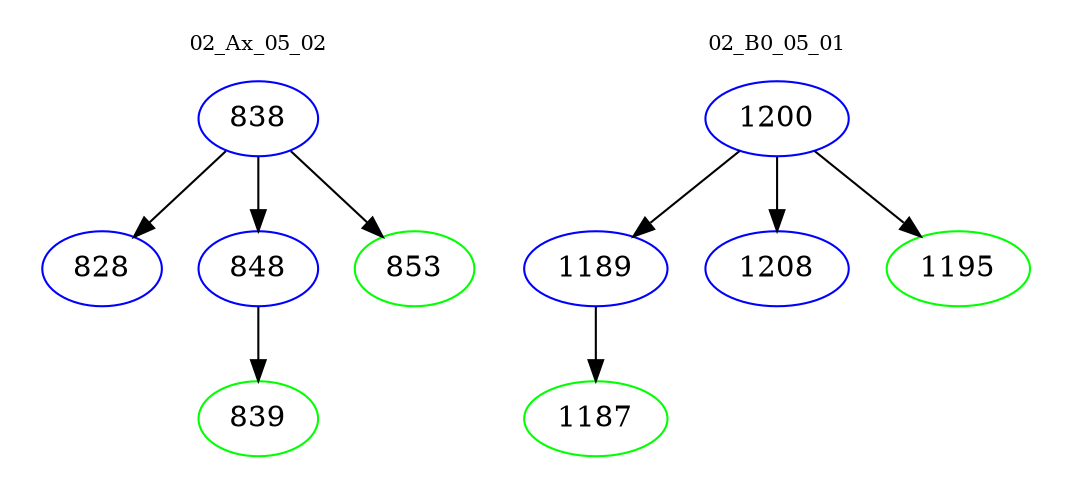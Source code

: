 digraph{
subgraph cluster_0 {
color = white
label = "02_Ax_05_02";
fontsize=10;
T0_838 [label="838", color="blue"]
T0_838 -> T0_828 [color="black"]
T0_828 [label="828", color="blue"]
T0_838 -> T0_848 [color="black"]
T0_848 [label="848", color="blue"]
T0_848 -> T0_839 [color="black"]
T0_839 [label="839", color="green"]
T0_838 -> T0_853 [color="black"]
T0_853 [label="853", color="green"]
}
subgraph cluster_1 {
color = white
label = "02_B0_05_01";
fontsize=10;
T1_1200 [label="1200", color="blue"]
T1_1200 -> T1_1189 [color="black"]
T1_1189 [label="1189", color="blue"]
T1_1189 -> T1_1187 [color="black"]
T1_1187 [label="1187", color="green"]
T1_1200 -> T1_1208 [color="black"]
T1_1208 [label="1208", color="blue"]
T1_1200 -> T1_1195 [color="black"]
T1_1195 [label="1195", color="green"]
}
}
